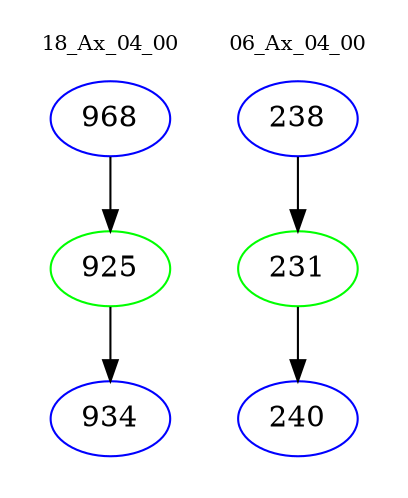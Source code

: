 digraph{
subgraph cluster_0 {
color = white
label = "18_Ax_04_00";
fontsize=10;
T0_968 [label="968", color="blue"]
T0_968 -> T0_925 [color="black"]
T0_925 [label="925", color="green"]
T0_925 -> T0_934 [color="black"]
T0_934 [label="934", color="blue"]
}
subgraph cluster_1 {
color = white
label = "06_Ax_04_00";
fontsize=10;
T1_238 [label="238", color="blue"]
T1_238 -> T1_231 [color="black"]
T1_231 [label="231", color="green"]
T1_231 -> T1_240 [color="black"]
T1_240 [label="240", color="blue"]
}
}
